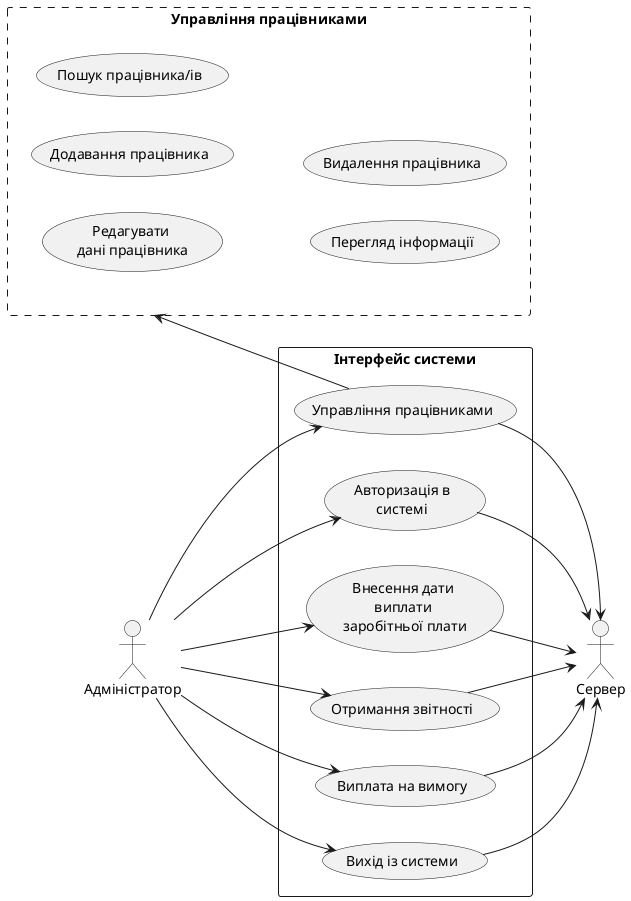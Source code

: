 @startuml
left to right direction
actor "Адміністратор" as admin
actor "Сервер" as server 
left to right direction
rectangle "Управління працівниками" as sw #line.dashed{
  usecase "Редагувати \nдані працівника"
  usecase "Додавання працівника"  
  usecase "Пошук працівника/ів"
  usecase "Перегляд інформації"
  usecase "Видалення працівника"

}

rectangle "Інтерфейс системи" {
  usecase "Авторизація в\nсистемі" as UC1
  usecase "Управління працівниками" as UC2
  usecase "Отримання звітності" as UC3
  usecase "Виплата на вимогу" as UC5
  usecase "Вихід із системи" as UC6
  usecase "Внесення дати \nвиплати \nзаробітньої плати" as UC7
}

UC2 -up-> sw

admin --> UC1
admin --> UC2
admin --> UC3
admin --> UC5
admin --> UC6
admin --> UC7

UC1 --> server
UC2 --> server
UC3 --> server
UC5 --> server
UC6 --> server
UC7 --> server
@enduml